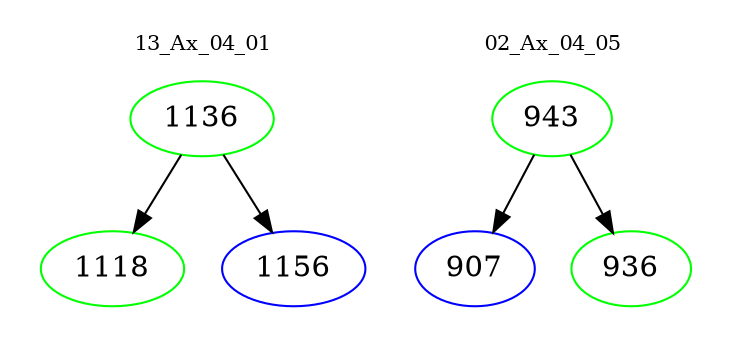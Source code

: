 digraph{
subgraph cluster_0 {
color = white
label = "13_Ax_04_01";
fontsize=10;
T0_1136 [label="1136", color="green"]
T0_1136 -> T0_1118 [color="black"]
T0_1118 [label="1118", color="green"]
T0_1136 -> T0_1156 [color="black"]
T0_1156 [label="1156", color="blue"]
}
subgraph cluster_1 {
color = white
label = "02_Ax_04_05";
fontsize=10;
T1_943 [label="943", color="green"]
T1_943 -> T1_907 [color="black"]
T1_907 [label="907", color="blue"]
T1_943 -> T1_936 [color="black"]
T1_936 [label="936", color="green"]
}
}
